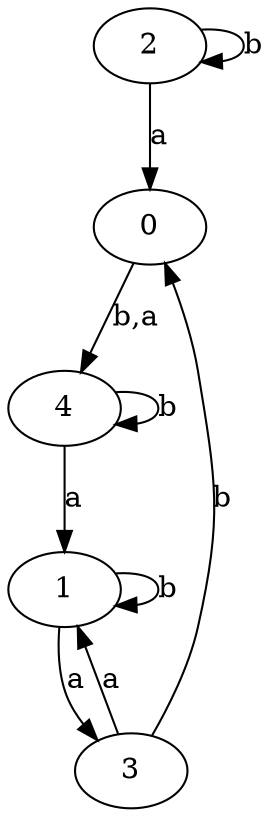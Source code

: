 digraph {
 ranksep=0.5;
 d2tdocpreamble = "\usetikzlibrary{automata}";
 d2tfigpreamble = "\tikzstyle{every state}= [ draw=blue!50,very thick,fill=blue!20]  \tikzstyle{auto}= [fill=white]";
 node [style="state"];
 edge [lblstyle="auto",topath="bend right", len=4  ]
  "0" [label="0",style = "state, accepting"];
  "1" [label="1",];
  "2" [label="2",];
  "3" [label="3",];
  "4" [label="4",style = "state, initial"];
  "0" -> "4" [label="b,a"];
  "1" -> "1" [label="b",topath="loop above"];
  "1" -> "3" [label="a"];
  "2" -> "0" [label="a"];
  "2" -> "2" [label="b",topath="loop above"];
  "3" -> "0" [label="b"];
  "3" -> "1" [label="a"];
  "4" -> "1" [label="a"];
  "4" -> "4" [label="b",topath="loop above"];
}